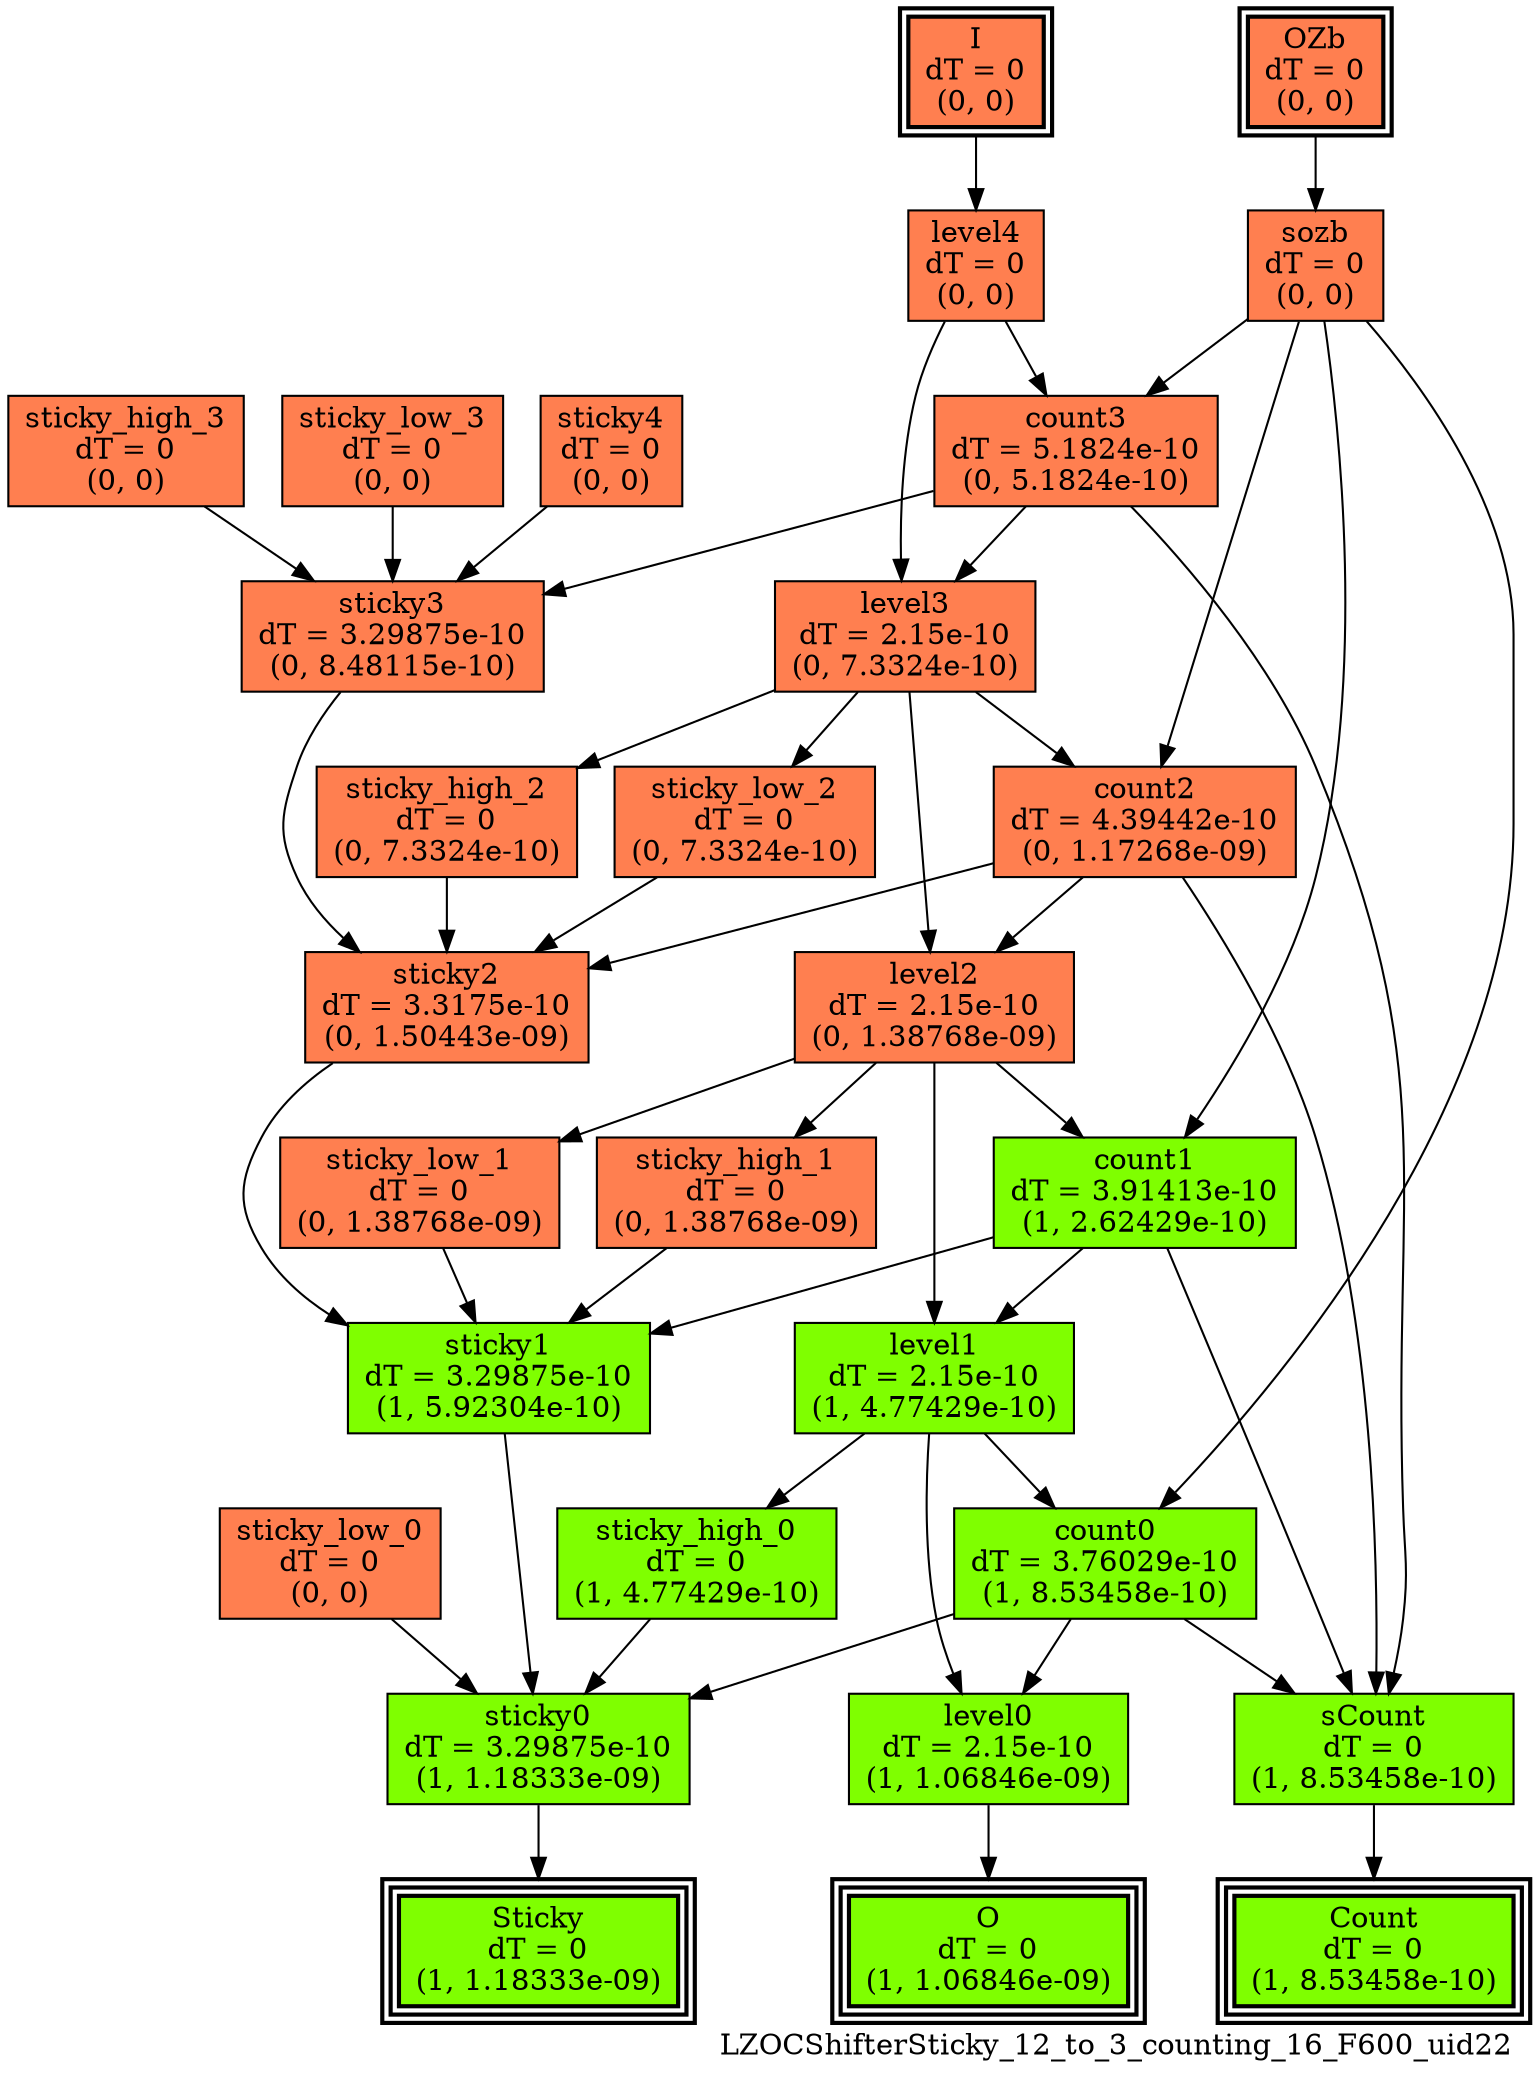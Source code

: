 digraph LZOCShifterSticky_12_to_3_counting_16_F600_uid22
{
	//graph drawing options
	label=LZOCShifterSticky_12_to_3_counting_16_F600_uid22;
	labelloc=bottom;
	labeljust=right;
	ratio=auto;
	nodesep=0.25;
	ranksep=0.5;

	//input/output signals of operator LZOCShifterSticky_12_to_3_counting_16_F600_uid22
	I__LZOCShifterSticky_12_to_3_counting_16_F600_uid22 [ label="I\ndT = 0\n(0, 0)", shape=box, color=black, style="bold, filled", fillcolor=coral, peripheries=2 ];
	OZb__LZOCShifterSticky_12_to_3_counting_16_F600_uid22 [ label="OZb\ndT = 0\n(0, 0)", shape=box, color=black, style="bold, filled", fillcolor=coral, peripheries=2 ];
	Count__LZOCShifterSticky_12_to_3_counting_16_F600_uid22 [ label="Count\ndT = 0\n(1, 8.53458e-10)", shape=box, color=black, style="bold, filled", fillcolor=chartreuse, peripheries=3 ];
	O__LZOCShifterSticky_12_to_3_counting_16_F600_uid22 [ label="O\ndT = 0\n(1, 1.06846e-09)", shape=box, color=black, style="bold, filled", fillcolor=chartreuse, peripheries=3 ];
	Sticky__LZOCShifterSticky_12_to_3_counting_16_F600_uid22 [ label="Sticky\ndT = 0\n(1, 1.18333e-09)", shape=box, color=black, style="bold, filled", fillcolor=chartreuse, peripheries=3 ];
	{rank=same I__LZOCShifterSticky_12_to_3_counting_16_F600_uid22, OZb__LZOCShifterSticky_12_to_3_counting_16_F600_uid22};
	{rank=same Count__LZOCShifterSticky_12_to_3_counting_16_F600_uid22, O__LZOCShifterSticky_12_to_3_counting_16_F600_uid22, Sticky__LZOCShifterSticky_12_to_3_counting_16_F600_uid22};
	//internal signals of operator LZOCShifterSticky_12_to_3_counting_16_F600_uid22
	level4__LZOCShifterSticky_12_to_3_counting_16_F600_uid22 [ label="level4\ndT = 0\n(0, 0)", shape=box, color=black, style=filled, fillcolor=coral, peripheries=1 ];
	sozb__LZOCShifterSticky_12_to_3_counting_16_F600_uid22 [ label="sozb\ndT = 0\n(0, 0)", shape=box, color=black, style=filled, fillcolor=coral, peripheries=1 ];
	sticky4__LZOCShifterSticky_12_to_3_counting_16_F600_uid22 [ label="sticky4\ndT = 0\n(0, 0)", shape=box, color=black, style=filled, fillcolor=coral, peripheries=1 ];
	count3__LZOCShifterSticky_12_to_3_counting_16_F600_uid22 [ label="count3\ndT = 5.1824e-10\n(0, 5.1824e-10)", shape=box, color=black, style=filled, fillcolor=coral, peripheries=1 ];
	level3__LZOCShifterSticky_12_to_3_counting_16_F600_uid22 [ label="level3\ndT = 2.15e-10\n(0, 7.3324e-10)", shape=box, color=black, style=filled, fillcolor=coral, peripheries=1 ];
	sticky_high_3__LZOCShifterSticky_12_to_3_counting_16_F600_uid22 [ label="sticky_high_3\ndT = 0\n(0, 0)", shape=box, color=black, style=filled, fillcolor=coral, peripheries=1 ];
	sticky_low_3__LZOCShifterSticky_12_to_3_counting_16_F600_uid22 [ label="sticky_low_3\ndT = 0\n(0, 0)", shape=box, color=black, style=filled, fillcolor=coral, peripheries=1 ];
	sticky3__LZOCShifterSticky_12_to_3_counting_16_F600_uid22 [ label="sticky3\ndT = 3.29875e-10\n(0, 8.48115e-10)", shape=box, color=black, style=filled, fillcolor=coral, peripheries=1 ];
	count2__LZOCShifterSticky_12_to_3_counting_16_F600_uid22 [ label="count2\ndT = 4.39442e-10\n(0, 1.17268e-09)", shape=box, color=black, style=filled, fillcolor=coral, peripheries=1 ];
	level2__LZOCShifterSticky_12_to_3_counting_16_F600_uid22 [ label="level2\ndT = 2.15e-10\n(0, 1.38768e-09)", shape=box, color=black, style=filled, fillcolor=coral, peripheries=1 ];
	sticky_high_2__LZOCShifterSticky_12_to_3_counting_16_F600_uid22 [ label="sticky_high_2\ndT = 0\n(0, 7.3324e-10)", shape=box, color=black, style=filled, fillcolor=coral, peripheries=1 ];
	sticky_low_2__LZOCShifterSticky_12_to_3_counting_16_F600_uid22 [ label="sticky_low_2\ndT = 0\n(0, 7.3324e-10)", shape=box, color=black, style=filled, fillcolor=coral, peripheries=1 ];
	sticky2__LZOCShifterSticky_12_to_3_counting_16_F600_uid22 [ label="sticky2\ndT = 3.3175e-10\n(0, 1.50443e-09)", shape=box, color=black, style=filled, fillcolor=coral, peripheries=1 ];
	count1__LZOCShifterSticky_12_to_3_counting_16_F600_uid22 [ label="count1\ndT = 3.91413e-10\n(1, 2.62429e-10)", shape=box, color=black, style=filled, fillcolor=chartreuse, peripheries=1 ];
	level1__LZOCShifterSticky_12_to_3_counting_16_F600_uid22 [ label="level1\ndT = 2.15e-10\n(1, 4.77429e-10)", shape=box, color=black, style=filled, fillcolor=chartreuse, peripheries=1 ];
	sticky_high_1__LZOCShifterSticky_12_to_3_counting_16_F600_uid22 [ label="sticky_high_1\ndT = 0\n(0, 1.38768e-09)", shape=box, color=black, style=filled, fillcolor=coral, peripheries=1 ];
	sticky_low_1__LZOCShifterSticky_12_to_3_counting_16_F600_uid22 [ label="sticky_low_1\ndT = 0\n(0, 1.38768e-09)", shape=box, color=black, style=filled, fillcolor=coral, peripheries=1 ];
	sticky1__LZOCShifterSticky_12_to_3_counting_16_F600_uid22 [ label="sticky1\ndT = 3.29875e-10\n(1, 5.92304e-10)", shape=box, color=black, style=filled, fillcolor=chartreuse, peripheries=1 ];
	count0__LZOCShifterSticky_12_to_3_counting_16_F600_uid22 [ label="count0\ndT = 3.76029e-10\n(1, 8.53458e-10)", shape=box, color=black, style=filled, fillcolor=chartreuse, peripheries=1 ];
	level0__LZOCShifterSticky_12_to_3_counting_16_F600_uid22 [ label="level0\ndT = 2.15e-10\n(1, 1.06846e-09)", shape=box, color=black, style=filled, fillcolor=chartreuse, peripheries=1 ];
	sticky_high_0__LZOCShifterSticky_12_to_3_counting_16_F600_uid22 [ label="sticky_high_0\ndT = 0\n(1, 4.77429e-10)", shape=box, color=black, style=filled, fillcolor=chartreuse, peripheries=1 ];
	sticky_low_0__LZOCShifterSticky_12_to_3_counting_16_F600_uid22 [ label="sticky_low_0\ndT = 0\n(0, 0)", shape=box, color=black, style=filled, fillcolor=coral, peripheries=1 ];
	sticky0__LZOCShifterSticky_12_to_3_counting_16_F600_uid22 [ label="sticky0\ndT = 3.29875e-10\n(1, 1.18333e-09)", shape=box, color=black, style=filled, fillcolor=chartreuse, peripheries=1 ];
	sCount__LZOCShifterSticky_12_to_3_counting_16_F600_uid22 [ label="sCount\ndT = 0\n(1, 8.53458e-10)", shape=box, color=black, style=filled, fillcolor=chartreuse, peripheries=1 ];

	//subcomponents of operator LZOCShifterSticky_12_to_3_counting_16_F600_uid22

	//input and internal signal connections of operator LZOCShifterSticky_12_to_3_counting_16_F600_uid22
	I__LZOCShifterSticky_12_to_3_counting_16_F600_uid22 -> level4__LZOCShifterSticky_12_to_3_counting_16_F600_uid22 [ arrowhead=normal, arrowsize=1.0, arrowtail=normal, color=black, dir=forward  ];
	OZb__LZOCShifterSticky_12_to_3_counting_16_F600_uid22 -> sozb__LZOCShifterSticky_12_to_3_counting_16_F600_uid22 [ arrowhead=normal, arrowsize=1.0, arrowtail=normal, color=black, dir=forward  ];
	level4__LZOCShifterSticky_12_to_3_counting_16_F600_uid22 -> count3__LZOCShifterSticky_12_to_3_counting_16_F600_uid22 [ arrowhead=normal, arrowsize=1.0, arrowtail=normal, color=black, dir=forward  ];
	level4__LZOCShifterSticky_12_to_3_counting_16_F600_uid22 -> level3__LZOCShifterSticky_12_to_3_counting_16_F600_uid22 [ arrowhead=normal, arrowsize=1.0, arrowtail=normal, color=black, dir=forward  ];
	sozb__LZOCShifterSticky_12_to_3_counting_16_F600_uid22 -> count3__LZOCShifterSticky_12_to_3_counting_16_F600_uid22 [ arrowhead=normal, arrowsize=1.0, arrowtail=normal, color=black, dir=forward  ];
	sozb__LZOCShifterSticky_12_to_3_counting_16_F600_uid22 -> count2__LZOCShifterSticky_12_to_3_counting_16_F600_uid22 [ arrowhead=normal, arrowsize=1.0, arrowtail=normal, color=black, dir=forward  ];
	sozb__LZOCShifterSticky_12_to_3_counting_16_F600_uid22 -> count1__LZOCShifterSticky_12_to_3_counting_16_F600_uid22 [ arrowhead=normal, arrowsize=1.0, arrowtail=normal, color=black, dir=forward  ];
	sozb__LZOCShifterSticky_12_to_3_counting_16_F600_uid22 -> count0__LZOCShifterSticky_12_to_3_counting_16_F600_uid22 [ arrowhead=normal, arrowsize=1.0, arrowtail=normal, color=black, dir=forward  ];
	sticky4__LZOCShifterSticky_12_to_3_counting_16_F600_uid22 -> sticky3__LZOCShifterSticky_12_to_3_counting_16_F600_uid22 [ arrowhead=normal, arrowsize=1.0, arrowtail=normal, color=black, dir=forward  ];
	count3__LZOCShifterSticky_12_to_3_counting_16_F600_uid22 -> level3__LZOCShifterSticky_12_to_3_counting_16_F600_uid22 [ arrowhead=normal, arrowsize=1.0, arrowtail=normal, color=black, dir=forward  ];
	count3__LZOCShifterSticky_12_to_3_counting_16_F600_uid22 -> sticky3__LZOCShifterSticky_12_to_3_counting_16_F600_uid22 [ arrowhead=normal, arrowsize=1.0, arrowtail=normal, color=black, dir=forward  ];
	count3__LZOCShifterSticky_12_to_3_counting_16_F600_uid22 -> sCount__LZOCShifterSticky_12_to_3_counting_16_F600_uid22 [ arrowhead=normal, arrowsize=1.0, arrowtail=normal, color=black, dir=forward  ];
	level3__LZOCShifterSticky_12_to_3_counting_16_F600_uid22 -> count2__LZOCShifterSticky_12_to_3_counting_16_F600_uid22 [ arrowhead=normal, arrowsize=1.0, arrowtail=normal, color=black, dir=forward  ];
	level3__LZOCShifterSticky_12_to_3_counting_16_F600_uid22 -> level2__LZOCShifterSticky_12_to_3_counting_16_F600_uid22 [ arrowhead=normal, arrowsize=1.0, arrowtail=normal, color=black, dir=forward  ];
	level3__LZOCShifterSticky_12_to_3_counting_16_F600_uid22 -> sticky_high_2__LZOCShifterSticky_12_to_3_counting_16_F600_uid22 [ arrowhead=normal, arrowsize=1.0, arrowtail=normal, color=black, dir=forward  ];
	level3__LZOCShifterSticky_12_to_3_counting_16_F600_uid22 -> sticky_low_2__LZOCShifterSticky_12_to_3_counting_16_F600_uid22 [ arrowhead=normal, arrowsize=1.0, arrowtail=normal, color=black, dir=forward  ];
	sticky_high_3__LZOCShifterSticky_12_to_3_counting_16_F600_uid22 -> sticky3__LZOCShifterSticky_12_to_3_counting_16_F600_uid22 [ arrowhead=normal, arrowsize=1.0, arrowtail=normal, color=black, dir=forward  ];
	sticky_low_3__LZOCShifterSticky_12_to_3_counting_16_F600_uid22 -> sticky3__LZOCShifterSticky_12_to_3_counting_16_F600_uid22 [ arrowhead=normal, arrowsize=1.0, arrowtail=normal, color=black, dir=forward  ];
	sticky3__LZOCShifterSticky_12_to_3_counting_16_F600_uid22 -> sticky2__LZOCShifterSticky_12_to_3_counting_16_F600_uid22 [ arrowhead=normal, arrowsize=1.0, arrowtail=normal, color=black, dir=forward  ];
	count2__LZOCShifterSticky_12_to_3_counting_16_F600_uid22 -> level2__LZOCShifterSticky_12_to_3_counting_16_F600_uid22 [ arrowhead=normal, arrowsize=1.0, arrowtail=normal, color=black, dir=forward  ];
	count2__LZOCShifterSticky_12_to_3_counting_16_F600_uid22 -> sticky2__LZOCShifterSticky_12_to_3_counting_16_F600_uid22 [ arrowhead=normal, arrowsize=1.0, arrowtail=normal, color=black, dir=forward  ];
	count2__LZOCShifterSticky_12_to_3_counting_16_F600_uid22 -> sCount__LZOCShifterSticky_12_to_3_counting_16_F600_uid22 [ arrowhead=normal, arrowsize=1.0, arrowtail=normal, color=black, dir=forward  ];
	level2__LZOCShifterSticky_12_to_3_counting_16_F600_uid22 -> count1__LZOCShifterSticky_12_to_3_counting_16_F600_uid22 [ arrowhead=normal, arrowsize=1.0, arrowtail=normal, color=black, dir=forward  ];
	level2__LZOCShifterSticky_12_to_3_counting_16_F600_uid22 -> level1__LZOCShifterSticky_12_to_3_counting_16_F600_uid22 [ arrowhead=normal, arrowsize=1.0, arrowtail=normal, color=black, dir=forward  ];
	level2__LZOCShifterSticky_12_to_3_counting_16_F600_uid22 -> sticky_high_1__LZOCShifterSticky_12_to_3_counting_16_F600_uid22 [ arrowhead=normal, arrowsize=1.0, arrowtail=normal, color=black, dir=forward  ];
	level2__LZOCShifterSticky_12_to_3_counting_16_F600_uid22 -> sticky_low_1__LZOCShifterSticky_12_to_3_counting_16_F600_uid22 [ arrowhead=normal, arrowsize=1.0, arrowtail=normal, color=black, dir=forward  ];
	sticky_high_2__LZOCShifterSticky_12_to_3_counting_16_F600_uid22 -> sticky2__LZOCShifterSticky_12_to_3_counting_16_F600_uid22 [ arrowhead=normal, arrowsize=1.0, arrowtail=normal, color=black, dir=forward  ];
	sticky_low_2__LZOCShifterSticky_12_to_3_counting_16_F600_uid22 -> sticky2__LZOCShifterSticky_12_to_3_counting_16_F600_uid22 [ arrowhead=normal, arrowsize=1.0, arrowtail=normal, color=black, dir=forward  ];
	sticky2__LZOCShifterSticky_12_to_3_counting_16_F600_uid22 -> sticky1__LZOCShifterSticky_12_to_3_counting_16_F600_uid22 [ arrowhead=normal, arrowsize=1.0, arrowtail=normal, color=black, dir=forward  ];
	count1__LZOCShifterSticky_12_to_3_counting_16_F600_uid22 -> level1__LZOCShifterSticky_12_to_3_counting_16_F600_uid22 [ arrowhead=normal, arrowsize=1.0, arrowtail=normal, color=black, dir=forward  ];
	count1__LZOCShifterSticky_12_to_3_counting_16_F600_uid22 -> sticky1__LZOCShifterSticky_12_to_3_counting_16_F600_uid22 [ arrowhead=normal, arrowsize=1.0, arrowtail=normal, color=black, dir=forward  ];
	count1__LZOCShifterSticky_12_to_3_counting_16_F600_uid22 -> sCount__LZOCShifterSticky_12_to_3_counting_16_F600_uid22 [ arrowhead=normal, arrowsize=1.0, arrowtail=normal, color=black, dir=forward  ];
	level1__LZOCShifterSticky_12_to_3_counting_16_F600_uid22 -> count0__LZOCShifterSticky_12_to_3_counting_16_F600_uid22 [ arrowhead=normal, arrowsize=1.0, arrowtail=normal, color=black, dir=forward  ];
	level1__LZOCShifterSticky_12_to_3_counting_16_F600_uid22 -> level0__LZOCShifterSticky_12_to_3_counting_16_F600_uid22 [ arrowhead=normal, arrowsize=1.0, arrowtail=normal, color=black, dir=forward  ];
	level1__LZOCShifterSticky_12_to_3_counting_16_F600_uid22 -> sticky_high_0__LZOCShifterSticky_12_to_3_counting_16_F600_uid22 [ arrowhead=normal, arrowsize=1.0, arrowtail=normal, color=black, dir=forward  ];
	sticky_high_1__LZOCShifterSticky_12_to_3_counting_16_F600_uid22 -> sticky1__LZOCShifterSticky_12_to_3_counting_16_F600_uid22 [ arrowhead=normal, arrowsize=1.0, arrowtail=normal, color=black, dir=forward  ];
	sticky_low_1__LZOCShifterSticky_12_to_3_counting_16_F600_uid22 -> sticky1__LZOCShifterSticky_12_to_3_counting_16_F600_uid22 [ arrowhead=normal, arrowsize=1.0, arrowtail=normal, color=black, dir=forward  ];
	sticky1__LZOCShifterSticky_12_to_3_counting_16_F600_uid22 -> sticky0__LZOCShifterSticky_12_to_3_counting_16_F600_uid22 [ arrowhead=normal, arrowsize=1.0, arrowtail=normal, color=black, dir=forward  ];
	count0__LZOCShifterSticky_12_to_3_counting_16_F600_uid22 -> level0__LZOCShifterSticky_12_to_3_counting_16_F600_uid22 [ arrowhead=normal, arrowsize=1.0, arrowtail=normal, color=black, dir=forward  ];
	count0__LZOCShifterSticky_12_to_3_counting_16_F600_uid22 -> sticky0__LZOCShifterSticky_12_to_3_counting_16_F600_uid22 [ arrowhead=normal, arrowsize=1.0, arrowtail=normal, color=black, dir=forward  ];
	count0__LZOCShifterSticky_12_to_3_counting_16_F600_uid22 -> sCount__LZOCShifterSticky_12_to_3_counting_16_F600_uid22 [ arrowhead=normal, arrowsize=1.0, arrowtail=normal, color=black, dir=forward  ];
	level0__LZOCShifterSticky_12_to_3_counting_16_F600_uid22 -> O__LZOCShifterSticky_12_to_3_counting_16_F600_uid22 [ arrowhead=normal, arrowsize=1.0, arrowtail=normal, color=black, dir=forward  ];
	sticky_high_0__LZOCShifterSticky_12_to_3_counting_16_F600_uid22 -> sticky0__LZOCShifterSticky_12_to_3_counting_16_F600_uid22 [ arrowhead=normal, arrowsize=1.0, arrowtail=normal, color=black, dir=forward  ];
	sticky_low_0__LZOCShifterSticky_12_to_3_counting_16_F600_uid22 -> sticky0__LZOCShifterSticky_12_to_3_counting_16_F600_uid22 [ arrowhead=normal, arrowsize=1.0, arrowtail=normal, color=black, dir=forward  ];
	sticky0__LZOCShifterSticky_12_to_3_counting_16_F600_uid22 -> Sticky__LZOCShifterSticky_12_to_3_counting_16_F600_uid22 [ arrowhead=normal, arrowsize=1.0, arrowtail=normal, color=black, dir=forward  ];
	sCount__LZOCShifterSticky_12_to_3_counting_16_F600_uid22 -> Count__LZOCShifterSticky_12_to_3_counting_16_F600_uid22 [ arrowhead=normal, arrowsize=1.0, arrowtail=normal, color=black, dir=forward  ];
}

